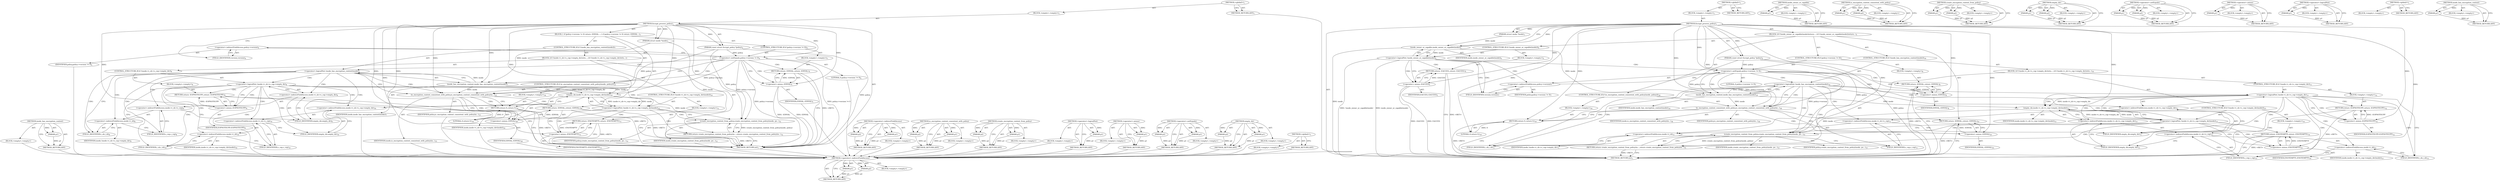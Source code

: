 digraph "inode_has_encryption_context" {
vulnerable_108 [label=<(METHOD,inode_has_encryption_context)>];
vulnerable_109 [label=<(PARAM,p1)>];
vulnerable_110 [label=<(BLOCK,&lt;empty&gt;,&lt;empty&gt;)>];
vulnerable_111 [label=<(METHOD_RETURN,ANY)>];
vulnerable_6 [label=<(METHOD,&lt;global&gt;)<SUB>1</SUB>>];
vulnerable_7 [label=<(BLOCK,&lt;empty&gt;,&lt;empty&gt;)<SUB>1</SUB>>];
vulnerable_8 [label=<(METHOD,fscrypt_process_policy)<SUB>1</SUB>>];
vulnerable_9 [label=<(PARAM,struct inode *inode)<SUB>1</SUB>>];
vulnerable_10 [label=<(PARAM,const struct fscrypt_policy *policy)<SUB>2</SUB>>];
vulnerable_11 [label=<(BLOCK,{
 	if (policy-&gt;version != 0)
 		return -EINVAL...,{
 	if (policy-&gt;version != 0)
 		return -EINVAL...)<SUB>3</SUB>>];
vulnerable_12 [label=<(CONTROL_STRUCTURE,IF,if (policy-&gt;version != 0))<SUB>4</SUB>>];
vulnerable_13 [label=<(&lt;operator&gt;.notEquals,policy-&gt;version != 0)<SUB>4</SUB>>];
vulnerable_14 [label=<(&lt;operator&gt;.indirectFieldAccess,policy-&gt;version)<SUB>4</SUB>>];
vulnerable_15 [label=<(IDENTIFIER,policy,policy-&gt;version != 0)<SUB>4</SUB>>];
vulnerable_16 [label=<(FIELD_IDENTIFIER,version,version)<SUB>4</SUB>>];
vulnerable_17 [label=<(LITERAL,0,policy-&gt;version != 0)<SUB>4</SUB>>];
vulnerable_18 [label=<(BLOCK,&lt;empty&gt;,&lt;empty&gt;)<SUB>5</SUB>>];
vulnerable_19 [label=<(RETURN,return -EINVAL;,return -EINVAL;)<SUB>5</SUB>>];
vulnerable_20 [label=<(&lt;operator&gt;.minus,-EINVAL)<SUB>5</SUB>>];
vulnerable_21 [label=<(IDENTIFIER,EINVAL,-EINVAL)<SUB>5</SUB>>];
vulnerable_22 [label=<(CONTROL_STRUCTURE,IF,if (!inode_has_encryption_context(inode)))<SUB>7</SUB>>];
vulnerable_23 [label=<(&lt;operator&gt;.logicalNot,!inode_has_encryption_context(inode))<SUB>7</SUB>>];
vulnerable_24 [label=<(inode_has_encryption_context,inode_has_encryption_context(inode))<SUB>7</SUB>>];
vulnerable_25 [label=<(IDENTIFIER,inode,inode_has_encryption_context(inode))<SUB>7</SUB>>];
vulnerable_26 [label=<(BLOCK,{
		if (!inode-&gt;i_sb-&gt;s_cop-&gt;empty_dir)
			retu...,{
		if (!inode-&gt;i_sb-&gt;s_cop-&gt;empty_dir)
			retu...)<SUB>7</SUB>>];
vulnerable_27 [label=<(CONTROL_STRUCTURE,IF,if (!inode-&gt;i_sb-&gt;s_cop-&gt;empty_dir))<SUB>8</SUB>>];
vulnerable_28 [label=<(&lt;operator&gt;.logicalNot,!inode-&gt;i_sb-&gt;s_cop-&gt;empty_dir)<SUB>8</SUB>>];
vulnerable_29 [label=<(&lt;operator&gt;.indirectFieldAccess,inode-&gt;i_sb-&gt;s_cop-&gt;empty_dir)<SUB>8</SUB>>];
vulnerable_30 [label=<(&lt;operator&gt;.indirectFieldAccess,inode-&gt;i_sb-&gt;s_cop)<SUB>8</SUB>>];
vulnerable_31 [label=<(&lt;operator&gt;.indirectFieldAccess,inode-&gt;i_sb)<SUB>8</SUB>>];
vulnerable_32 [label=<(IDENTIFIER,inode,!inode-&gt;i_sb-&gt;s_cop-&gt;empty_dir)<SUB>8</SUB>>];
vulnerable_33 [label=<(FIELD_IDENTIFIER,i_sb,i_sb)<SUB>8</SUB>>];
vulnerable_34 [label=<(FIELD_IDENTIFIER,s_cop,s_cop)<SUB>8</SUB>>];
vulnerable_35 [label=<(FIELD_IDENTIFIER,empty_dir,empty_dir)<SUB>8</SUB>>];
vulnerable_36 [label=<(BLOCK,&lt;empty&gt;,&lt;empty&gt;)<SUB>9</SUB>>];
vulnerable_37 [label=<(RETURN,return -EOPNOTSUPP;,return -EOPNOTSUPP;)<SUB>9</SUB>>];
vulnerable_38 [label=<(&lt;operator&gt;.minus,-EOPNOTSUPP)<SUB>9</SUB>>];
vulnerable_39 [label=<(IDENTIFIER,EOPNOTSUPP,-EOPNOTSUPP)<SUB>9</SUB>>];
vulnerable_40 [label=<(CONTROL_STRUCTURE,IF,if (!inode-&gt;i_sb-&gt;s_cop-&gt;empty_dir(inode)))<SUB>10</SUB>>];
vulnerable_41 [label=<(&lt;operator&gt;.logicalNot,!inode-&gt;i_sb-&gt;s_cop-&gt;empty_dir(inode))<SUB>10</SUB>>];
vulnerable_42 [label=<(empty_dir,inode-&gt;i_sb-&gt;s_cop-&gt;empty_dir(inode))<SUB>10</SUB>>];
vulnerable_43 [label=<(&lt;operator&gt;.indirectFieldAccess,inode-&gt;i_sb-&gt;s_cop-&gt;empty_dir)<SUB>10</SUB>>];
vulnerable_44 [label=<(&lt;operator&gt;.indirectFieldAccess,inode-&gt;i_sb-&gt;s_cop)<SUB>10</SUB>>];
vulnerable_45 [label=<(&lt;operator&gt;.indirectFieldAccess,inode-&gt;i_sb)<SUB>10</SUB>>];
vulnerable_46 [label=<(IDENTIFIER,inode,inode-&gt;i_sb-&gt;s_cop-&gt;empty_dir(inode))<SUB>10</SUB>>];
vulnerable_47 [label=<(FIELD_IDENTIFIER,i_sb,i_sb)<SUB>10</SUB>>];
vulnerable_48 [label=<(FIELD_IDENTIFIER,s_cop,s_cop)<SUB>10</SUB>>];
vulnerable_49 [label=<(FIELD_IDENTIFIER,empty_dir,empty_dir)<SUB>10</SUB>>];
vulnerable_50 [label=<(IDENTIFIER,inode,inode-&gt;i_sb-&gt;s_cop-&gt;empty_dir(inode))<SUB>10</SUB>>];
vulnerable_51 [label=<(BLOCK,&lt;empty&gt;,&lt;empty&gt;)<SUB>11</SUB>>];
vulnerable_52 [label=<(RETURN,return -ENOTEMPTY;,return -ENOTEMPTY;)<SUB>11</SUB>>];
vulnerable_53 [label=<(&lt;operator&gt;.minus,-ENOTEMPTY)<SUB>11</SUB>>];
vulnerable_54 [label=<(IDENTIFIER,ENOTEMPTY,-ENOTEMPTY)<SUB>11</SUB>>];
vulnerable_55 [label=<(RETURN,return create_encryption_context_from_policy(in...,return create_encryption_context_from_policy(in...)<SUB>12</SUB>>];
vulnerable_56 [label=<(create_encryption_context_from_policy,create_encryption_context_from_policy(inode, po...)<SUB>12</SUB>>];
vulnerable_57 [label=<(IDENTIFIER,inode,create_encryption_context_from_policy(inode, po...)<SUB>12</SUB>>];
vulnerable_58 [label=<(IDENTIFIER,policy,create_encryption_context_from_policy(inode, po...)<SUB>12</SUB>>];
vulnerable_59 [label=<(CONTROL_STRUCTURE,IF,if (is_encryption_context_consistent_with_policy(inode, policy)))<SUB>15</SUB>>];
vulnerable_60 [label=<(is_encryption_context_consistent_with_policy,is_encryption_context_consistent_with_policy(in...)<SUB>15</SUB>>];
vulnerable_61 [label=<(IDENTIFIER,inode,is_encryption_context_consistent_with_policy(in...)<SUB>15</SUB>>];
vulnerable_62 [label=<(IDENTIFIER,policy,is_encryption_context_consistent_with_policy(in...)<SUB>15</SUB>>];
vulnerable_63 [label=<(BLOCK,&lt;empty&gt;,&lt;empty&gt;)<SUB>16</SUB>>];
vulnerable_64 [label=<(RETURN,return 0;,return 0;)<SUB>16</SUB>>];
vulnerable_65 [label=<(LITERAL,0,return 0;)<SUB>16</SUB>>];
vulnerable_66 [label=<(RETURN,return -EINVAL;,return -EINVAL;)<SUB>20</SUB>>];
vulnerable_67 [label=<(&lt;operator&gt;.minus,-EINVAL)<SUB>20</SUB>>];
vulnerable_68 [label=<(IDENTIFIER,EINVAL,-EINVAL)<SUB>20</SUB>>];
vulnerable_69 [label=<(METHOD_RETURN,int)<SUB>1</SUB>>];
vulnerable_71 [label=<(METHOD_RETURN,ANY)<SUB>1</SUB>>];
vulnerable_95 [label=<(METHOD,&lt;operator&gt;.indirectFieldAccess)>];
vulnerable_96 [label=<(PARAM,p1)>];
vulnerable_97 [label=<(PARAM,p2)>];
vulnerable_98 [label=<(BLOCK,&lt;empty&gt;,&lt;empty&gt;)>];
vulnerable_99 [label=<(METHOD_RETURN,ANY)>];
vulnerable_122 [label=<(METHOD,is_encryption_context_consistent_with_policy)>];
vulnerable_123 [label=<(PARAM,p1)>];
vulnerable_124 [label=<(PARAM,p2)>];
vulnerable_125 [label=<(BLOCK,&lt;empty&gt;,&lt;empty&gt;)>];
vulnerable_126 [label=<(METHOD_RETURN,ANY)>];
vulnerable_117 [label=<(METHOD,create_encryption_context_from_policy)>];
vulnerable_118 [label=<(PARAM,p1)>];
vulnerable_119 [label=<(PARAM,p2)>];
vulnerable_120 [label=<(BLOCK,&lt;empty&gt;,&lt;empty&gt;)>];
vulnerable_121 [label=<(METHOD_RETURN,ANY)>];
vulnerable_104 [label=<(METHOD,&lt;operator&gt;.logicalNot)>];
vulnerable_105 [label=<(PARAM,p1)>];
vulnerable_106 [label=<(BLOCK,&lt;empty&gt;,&lt;empty&gt;)>];
vulnerable_107 [label=<(METHOD_RETURN,ANY)>];
vulnerable_100 [label=<(METHOD,&lt;operator&gt;.minus)>];
vulnerable_101 [label=<(PARAM,p1)>];
vulnerable_102 [label=<(BLOCK,&lt;empty&gt;,&lt;empty&gt;)>];
vulnerable_103 [label=<(METHOD_RETURN,ANY)>];
vulnerable_90 [label=<(METHOD,&lt;operator&gt;.notEquals)>];
vulnerable_91 [label=<(PARAM,p1)>];
vulnerable_92 [label=<(PARAM,p2)>];
vulnerable_93 [label=<(BLOCK,&lt;empty&gt;,&lt;empty&gt;)>];
vulnerable_94 [label=<(METHOD_RETURN,ANY)>];
vulnerable_84 [label=<(METHOD,&lt;global&gt;)<SUB>1</SUB>>];
vulnerable_85 [label=<(BLOCK,&lt;empty&gt;,&lt;empty&gt;)>];
vulnerable_86 [label=<(METHOD_RETURN,ANY)>];
vulnerable_112 [label=<(METHOD,empty_dir)>];
vulnerable_113 [label=<(PARAM,p1)>];
vulnerable_114 [label=<(PARAM,p2)>];
vulnerable_115 [label=<(BLOCK,&lt;empty&gt;,&lt;empty&gt;)>];
vulnerable_116 [label=<(METHOD_RETURN,ANY)>];
fixed_115 [label=<(METHOD,&lt;operator&gt;.indirectFieldAccess)>];
fixed_116 [label=<(PARAM,p1)>];
fixed_117 [label=<(PARAM,p2)>];
fixed_118 [label=<(BLOCK,&lt;empty&gt;,&lt;empty&gt;)>];
fixed_119 [label=<(METHOD_RETURN,ANY)>];
fixed_6 [label=<(METHOD,&lt;global&gt;)<SUB>1</SUB>>];
fixed_7 [label=<(BLOCK,&lt;empty&gt;,&lt;empty&gt;)<SUB>1</SUB>>];
fixed_8 [label=<(METHOD,fscrypt_process_policy)<SUB>1</SUB>>];
fixed_9 [label=<(PARAM,struct inode *inode)<SUB>1</SUB>>];
fixed_10 [label=<(PARAM,const struct fscrypt_policy *policy)<SUB>2</SUB>>];
fixed_11 [label=<(BLOCK,{
	if (!inode_owner_or_capable(inode))
		return...,{
	if (!inode_owner_or_capable(inode))
		return...)<SUB>3</SUB>>];
fixed_12 [label=<(CONTROL_STRUCTURE,IF,if (!inode_owner_or_capable(inode)))<SUB>4</SUB>>];
fixed_13 [label=<(&lt;operator&gt;.logicalNot,!inode_owner_or_capable(inode))<SUB>4</SUB>>];
fixed_14 [label=<(inode_owner_or_capable,inode_owner_or_capable(inode))<SUB>4</SUB>>];
fixed_15 [label=<(IDENTIFIER,inode,inode_owner_or_capable(inode))<SUB>4</SUB>>];
fixed_16 [label=<(BLOCK,&lt;empty&gt;,&lt;empty&gt;)<SUB>5</SUB>>];
fixed_17 [label=<(RETURN,return -EACCES;,return -EACCES;)<SUB>5</SUB>>];
fixed_18 [label=<(&lt;operator&gt;.minus,-EACCES)<SUB>5</SUB>>];
fixed_19 [label=<(IDENTIFIER,EACCES,-EACCES)<SUB>5</SUB>>];
fixed_20 [label=<(CONTROL_STRUCTURE,IF,if (policy-&gt;version != 0))<SUB>7</SUB>>];
fixed_21 [label=<(&lt;operator&gt;.notEquals,policy-&gt;version != 0)<SUB>7</SUB>>];
fixed_22 [label=<(&lt;operator&gt;.indirectFieldAccess,policy-&gt;version)<SUB>7</SUB>>];
fixed_23 [label=<(IDENTIFIER,policy,policy-&gt;version != 0)<SUB>7</SUB>>];
fixed_24 [label=<(FIELD_IDENTIFIER,version,version)<SUB>7</SUB>>];
fixed_25 [label=<(LITERAL,0,policy-&gt;version != 0)<SUB>7</SUB>>];
fixed_26 [label=<(BLOCK,&lt;empty&gt;,&lt;empty&gt;)<SUB>8</SUB>>];
fixed_27 [label=<(RETURN,return -EINVAL;,return -EINVAL;)<SUB>8</SUB>>];
fixed_28 [label=<(&lt;operator&gt;.minus,-EINVAL)<SUB>8</SUB>>];
fixed_29 [label=<(IDENTIFIER,EINVAL,-EINVAL)<SUB>8</SUB>>];
fixed_30 [label=<(CONTROL_STRUCTURE,IF,if (!inode_has_encryption_context(inode)))<SUB>10</SUB>>];
fixed_31 [label=<(&lt;operator&gt;.logicalNot,!inode_has_encryption_context(inode))<SUB>10</SUB>>];
fixed_32 [label=<(inode_has_encryption_context,inode_has_encryption_context(inode))<SUB>10</SUB>>];
fixed_33 [label=<(IDENTIFIER,inode,inode_has_encryption_context(inode))<SUB>10</SUB>>];
fixed_34 [label=<(BLOCK,{
		if (!inode-&gt;i_sb-&gt;s_cop-&gt;empty_dir)
			retu...,{
		if (!inode-&gt;i_sb-&gt;s_cop-&gt;empty_dir)
			retu...)<SUB>10</SUB>>];
fixed_35 [label=<(CONTROL_STRUCTURE,IF,if (!inode-&gt;i_sb-&gt;s_cop-&gt;empty_dir))<SUB>11</SUB>>];
fixed_36 [label=<(&lt;operator&gt;.logicalNot,!inode-&gt;i_sb-&gt;s_cop-&gt;empty_dir)<SUB>11</SUB>>];
fixed_37 [label=<(&lt;operator&gt;.indirectFieldAccess,inode-&gt;i_sb-&gt;s_cop-&gt;empty_dir)<SUB>11</SUB>>];
fixed_38 [label=<(&lt;operator&gt;.indirectFieldAccess,inode-&gt;i_sb-&gt;s_cop)<SUB>11</SUB>>];
fixed_39 [label=<(&lt;operator&gt;.indirectFieldAccess,inode-&gt;i_sb)<SUB>11</SUB>>];
fixed_40 [label=<(IDENTIFIER,inode,!inode-&gt;i_sb-&gt;s_cop-&gt;empty_dir)<SUB>11</SUB>>];
fixed_41 [label=<(FIELD_IDENTIFIER,i_sb,i_sb)<SUB>11</SUB>>];
fixed_42 [label=<(FIELD_IDENTIFIER,s_cop,s_cop)<SUB>11</SUB>>];
fixed_43 [label=<(FIELD_IDENTIFIER,empty_dir,empty_dir)<SUB>11</SUB>>];
fixed_44 [label=<(BLOCK,&lt;empty&gt;,&lt;empty&gt;)<SUB>12</SUB>>];
fixed_45 [label=<(RETURN,return -EOPNOTSUPP;,return -EOPNOTSUPP;)<SUB>12</SUB>>];
fixed_46 [label=<(&lt;operator&gt;.minus,-EOPNOTSUPP)<SUB>12</SUB>>];
fixed_47 [label=<(IDENTIFIER,EOPNOTSUPP,-EOPNOTSUPP)<SUB>12</SUB>>];
fixed_48 [label=<(CONTROL_STRUCTURE,IF,if (!inode-&gt;i_sb-&gt;s_cop-&gt;empty_dir(inode)))<SUB>13</SUB>>];
fixed_49 [label=<(&lt;operator&gt;.logicalNot,!inode-&gt;i_sb-&gt;s_cop-&gt;empty_dir(inode))<SUB>13</SUB>>];
fixed_50 [label=<(empty_dir,inode-&gt;i_sb-&gt;s_cop-&gt;empty_dir(inode))<SUB>13</SUB>>];
fixed_51 [label=<(&lt;operator&gt;.indirectFieldAccess,inode-&gt;i_sb-&gt;s_cop-&gt;empty_dir)<SUB>13</SUB>>];
fixed_52 [label=<(&lt;operator&gt;.indirectFieldAccess,inode-&gt;i_sb-&gt;s_cop)<SUB>13</SUB>>];
fixed_53 [label=<(&lt;operator&gt;.indirectFieldAccess,inode-&gt;i_sb)<SUB>13</SUB>>];
fixed_54 [label=<(IDENTIFIER,inode,inode-&gt;i_sb-&gt;s_cop-&gt;empty_dir(inode))<SUB>13</SUB>>];
fixed_55 [label=<(FIELD_IDENTIFIER,i_sb,i_sb)<SUB>13</SUB>>];
fixed_56 [label=<(FIELD_IDENTIFIER,s_cop,s_cop)<SUB>13</SUB>>];
fixed_57 [label=<(FIELD_IDENTIFIER,empty_dir,empty_dir)<SUB>13</SUB>>];
fixed_58 [label=<(IDENTIFIER,inode,inode-&gt;i_sb-&gt;s_cop-&gt;empty_dir(inode))<SUB>13</SUB>>];
fixed_59 [label=<(BLOCK,&lt;empty&gt;,&lt;empty&gt;)<SUB>14</SUB>>];
fixed_60 [label=<(RETURN,return -ENOTEMPTY;,return -ENOTEMPTY;)<SUB>14</SUB>>];
fixed_61 [label=<(&lt;operator&gt;.minus,-ENOTEMPTY)<SUB>14</SUB>>];
fixed_62 [label=<(IDENTIFIER,ENOTEMPTY,-ENOTEMPTY)<SUB>14</SUB>>];
fixed_63 [label=<(RETURN,return create_encryption_context_from_policy(in...,return create_encryption_context_from_policy(in...)<SUB>15</SUB>>];
fixed_64 [label=<(create_encryption_context_from_policy,create_encryption_context_from_policy(inode, po...)<SUB>15</SUB>>];
fixed_65 [label=<(IDENTIFIER,inode,create_encryption_context_from_policy(inode, po...)<SUB>15</SUB>>];
fixed_66 [label=<(IDENTIFIER,policy,create_encryption_context_from_policy(inode, po...)<SUB>15</SUB>>];
fixed_67 [label=<(CONTROL_STRUCTURE,IF,if (is_encryption_context_consistent_with_policy(inode, policy)))<SUB>18</SUB>>];
fixed_68 [label=<(is_encryption_context_consistent_with_policy,is_encryption_context_consistent_with_policy(in...)<SUB>18</SUB>>];
fixed_69 [label=<(IDENTIFIER,inode,is_encryption_context_consistent_with_policy(in...)<SUB>18</SUB>>];
fixed_70 [label=<(IDENTIFIER,policy,is_encryption_context_consistent_with_policy(in...)<SUB>18</SUB>>];
fixed_71 [label=<(BLOCK,&lt;empty&gt;,&lt;empty&gt;)<SUB>19</SUB>>];
fixed_72 [label=<(RETURN,return 0;,return 0;)<SUB>19</SUB>>];
fixed_73 [label=<(LITERAL,0,return 0;)<SUB>19</SUB>>];
fixed_74 [label=<(RETURN,return -EINVAL;,return -EINVAL;)<SUB>23</SUB>>];
fixed_75 [label=<(&lt;operator&gt;.minus,-EINVAL)<SUB>23</SUB>>];
fixed_76 [label=<(IDENTIFIER,EINVAL,-EINVAL)<SUB>23</SUB>>];
fixed_77 [label=<(METHOD_RETURN,int)<SUB>1</SUB>>];
fixed_79 [label=<(METHOD_RETURN,ANY)<SUB>1</SUB>>];
fixed_102 [label=<(METHOD,inode_owner_or_capable)>];
fixed_103 [label=<(PARAM,p1)>];
fixed_104 [label=<(BLOCK,&lt;empty&gt;,&lt;empty&gt;)>];
fixed_105 [label=<(METHOD_RETURN,ANY)>];
fixed_134 [label=<(METHOD,is_encryption_context_consistent_with_policy)>];
fixed_135 [label=<(PARAM,p1)>];
fixed_136 [label=<(PARAM,p2)>];
fixed_137 [label=<(BLOCK,&lt;empty&gt;,&lt;empty&gt;)>];
fixed_138 [label=<(METHOD_RETURN,ANY)>];
fixed_129 [label=<(METHOD,create_encryption_context_from_policy)>];
fixed_130 [label=<(PARAM,p1)>];
fixed_131 [label=<(PARAM,p2)>];
fixed_132 [label=<(BLOCK,&lt;empty&gt;,&lt;empty&gt;)>];
fixed_133 [label=<(METHOD_RETURN,ANY)>];
fixed_124 [label=<(METHOD,empty_dir)>];
fixed_125 [label=<(PARAM,p1)>];
fixed_126 [label=<(PARAM,p2)>];
fixed_127 [label=<(BLOCK,&lt;empty&gt;,&lt;empty&gt;)>];
fixed_128 [label=<(METHOD_RETURN,ANY)>];
fixed_110 [label=<(METHOD,&lt;operator&gt;.notEquals)>];
fixed_111 [label=<(PARAM,p1)>];
fixed_112 [label=<(PARAM,p2)>];
fixed_113 [label=<(BLOCK,&lt;empty&gt;,&lt;empty&gt;)>];
fixed_114 [label=<(METHOD_RETURN,ANY)>];
fixed_106 [label=<(METHOD,&lt;operator&gt;.minus)>];
fixed_107 [label=<(PARAM,p1)>];
fixed_108 [label=<(BLOCK,&lt;empty&gt;,&lt;empty&gt;)>];
fixed_109 [label=<(METHOD_RETURN,ANY)>];
fixed_98 [label=<(METHOD,&lt;operator&gt;.logicalNot)>];
fixed_99 [label=<(PARAM,p1)>];
fixed_100 [label=<(BLOCK,&lt;empty&gt;,&lt;empty&gt;)>];
fixed_101 [label=<(METHOD_RETURN,ANY)>];
fixed_92 [label=<(METHOD,&lt;global&gt;)<SUB>1</SUB>>];
fixed_93 [label=<(BLOCK,&lt;empty&gt;,&lt;empty&gt;)>];
fixed_94 [label=<(METHOD_RETURN,ANY)>];
fixed_120 [label=<(METHOD,inode_has_encryption_context)>];
fixed_121 [label=<(PARAM,p1)>];
fixed_122 [label=<(BLOCK,&lt;empty&gt;,&lt;empty&gt;)>];
fixed_123 [label=<(METHOD_RETURN,ANY)>];
vulnerable_108 -> vulnerable_109  [key=0, label="AST: "];
vulnerable_108 -> vulnerable_109  [key=1, label="DDG: "];
vulnerable_108 -> vulnerable_110  [key=0, label="AST: "];
vulnerable_108 -> vulnerable_111  [key=0, label="AST: "];
vulnerable_108 -> vulnerable_111  [key=1, label="CFG: "];
vulnerable_109 -> vulnerable_111  [key=0, label="DDG: p1"];
vulnerable_110 -> fixed_115  [key=0];
vulnerable_111 -> fixed_115  [key=0];
vulnerable_6 -> vulnerable_7  [key=0, label="AST: "];
vulnerable_6 -> vulnerable_71  [key=0, label="AST: "];
vulnerable_6 -> vulnerable_71  [key=1, label="CFG: "];
vulnerable_7 -> vulnerable_8  [key=0, label="AST: "];
vulnerable_8 -> vulnerable_9  [key=0, label="AST: "];
vulnerable_8 -> vulnerable_9  [key=1, label="DDG: "];
vulnerable_8 -> vulnerable_10  [key=0, label="AST: "];
vulnerable_8 -> vulnerable_10  [key=1, label="DDG: "];
vulnerable_8 -> vulnerable_11  [key=0, label="AST: "];
vulnerable_8 -> vulnerable_69  [key=0, label="AST: "];
vulnerable_8 -> vulnerable_16  [key=0, label="CFG: "];
vulnerable_8 -> vulnerable_13  [key=0, label="DDG: "];
vulnerable_8 -> vulnerable_60  [key=0, label="DDG: "];
vulnerable_8 -> vulnerable_64  [key=0, label="DDG: "];
vulnerable_8 -> vulnerable_67  [key=0, label="DDG: "];
vulnerable_8 -> vulnerable_24  [key=0, label="DDG: "];
vulnerable_8 -> vulnerable_65  [key=0, label="DDG: "];
vulnerable_8 -> vulnerable_20  [key=0, label="DDG: "];
vulnerable_8 -> vulnerable_56  [key=0, label="DDG: "];
vulnerable_8 -> vulnerable_42  [key=0, label="DDG: "];
vulnerable_8 -> vulnerable_38  [key=0, label="DDG: "];
vulnerable_8 -> vulnerable_53  [key=0, label="DDG: "];
vulnerable_9 -> vulnerable_69  [key=0, label="DDG: inode"];
vulnerable_9 -> vulnerable_24  [key=0, label="DDG: inode"];
vulnerable_10 -> vulnerable_69  [key=0, label="DDG: policy"];
vulnerable_10 -> vulnerable_13  [key=0, label="DDG: policy"];
vulnerable_10 -> vulnerable_60  [key=0, label="DDG: policy"];
vulnerable_10 -> vulnerable_56  [key=0, label="DDG: policy"];
vulnerable_11 -> vulnerable_12  [key=0, label="AST: "];
vulnerable_11 -> vulnerable_22  [key=0, label="AST: "];
vulnerable_11 -> vulnerable_59  [key=0, label="AST: "];
vulnerable_11 -> vulnerable_66  [key=0, label="AST: "];
vulnerable_12 -> vulnerable_13  [key=0, label="AST: "];
vulnerable_12 -> vulnerable_18  [key=0, label="AST: "];
vulnerable_13 -> vulnerable_14  [key=0, label="AST: "];
vulnerable_13 -> vulnerable_17  [key=0, label="AST: "];
vulnerable_13 -> vulnerable_20  [key=0, label="CFG: "];
vulnerable_13 -> vulnerable_20  [key=1, label="CDG: "];
vulnerable_13 -> vulnerable_24  [key=0, label="CFG: "];
vulnerable_13 -> vulnerable_24  [key=1, label="CDG: "];
vulnerable_13 -> vulnerable_69  [key=0, label="DDG: policy-&gt;version"];
vulnerable_13 -> vulnerable_69  [key=1, label="DDG: policy-&gt;version != 0"];
vulnerable_13 -> vulnerable_60  [key=0, label="DDG: policy-&gt;version"];
vulnerable_13 -> vulnerable_56  [key=0, label="DDG: policy-&gt;version"];
vulnerable_13 -> vulnerable_23  [key=0, label="CDG: "];
vulnerable_13 -> vulnerable_19  [key=0, label="CDG: "];
vulnerable_14 -> vulnerable_15  [key=0, label="AST: "];
vulnerable_14 -> vulnerable_16  [key=0, label="AST: "];
vulnerable_14 -> vulnerable_13  [key=0, label="CFG: "];
vulnerable_15 -> fixed_115  [key=0];
vulnerable_16 -> vulnerable_14  [key=0, label="CFG: "];
vulnerable_17 -> fixed_115  [key=0];
vulnerable_18 -> vulnerable_19  [key=0, label="AST: "];
vulnerable_19 -> vulnerable_20  [key=0, label="AST: "];
vulnerable_19 -> vulnerable_69  [key=0, label="CFG: "];
vulnerable_19 -> vulnerable_69  [key=1, label="DDG: &lt;RET&gt;"];
vulnerable_20 -> vulnerable_21  [key=0, label="AST: "];
vulnerable_20 -> vulnerable_19  [key=0, label="CFG: "];
vulnerable_20 -> vulnerable_19  [key=1, label="DDG: -EINVAL"];
vulnerable_20 -> vulnerable_69  [key=0, label="DDG: EINVAL"];
vulnerable_20 -> vulnerable_69  [key=1, label="DDG: -EINVAL"];
vulnerable_21 -> fixed_115  [key=0];
vulnerable_22 -> vulnerable_23  [key=0, label="AST: "];
vulnerable_22 -> vulnerable_26  [key=0, label="AST: "];
vulnerable_23 -> vulnerable_24  [key=0, label="AST: "];
vulnerable_23 -> vulnerable_33  [key=0, label="CFG: "];
vulnerable_23 -> vulnerable_33  [key=1, label="CDG: "];
vulnerable_23 -> vulnerable_60  [key=0, label="CFG: "];
vulnerable_23 -> vulnerable_60  [key=1, label="CDG: "];
vulnerable_23 -> vulnerable_30  [key=0, label="CDG: "];
vulnerable_23 -> vulnerable_34  [key=0, label="CDG: "];
vulnerable_23 -> vulnerable_28  [key=0, label="CDG: "];
vulnerable_23 -> vulnerable_29  [key=0, label="CDG: "];
vulnerable_23 -> vulnerable_35  [key=0, label="CDG: "];
vulnerable_23 -> vulnerable_31  [key=0, label="CDG: "];
vulnerable_24 -> vulnerable_25  [key=0, label="AST: "];
vulnerable_24 -> vulnerable_23  [key=0, label="CFG: "];
vulnerable_24 -> vulnerable_23  [key=1, label="DDG: inode"];
vulnerable_24 -> vulnerable_60  [key=0, label="DDG: inode"];
vulnerable_24 -> vulnerable_42  [key=0, label="DDG: inode"];
vulnerable_25 -> fixed_115  [key=0];
vulnerable_26 -> vulnerable_27  [key=0, label="AST: "];
vulnerable_26 -> vulnerable_40  [key=0, label="AST: "];
vulnerable_26 -> vulnerable_55  [key=0, label="AST: "];
vulnerable_27 -> vulnerable_28  [key=0, label="AST: "];
vulnerable_27 -> vulnerable_36  [key=0, label="AST: "];
vulnerable_28 -> vulnerable_29  [key=0, label="AST: "];
vulnerable_28 -> vulnerable_38  [key=0, label="CFG: "];
vulnerable_28 -> vulnerable_38  [key=1, label="CDG: "];
vulnerable_28 -> vulnerable_47  [key=0, label="CFG: "];
vulnerable_28 -> vulnerable_47  [key=1, label="CDG: "];
vulnerable_28 -> vulnerable_42  [key=0, label="DDG: inode-&gt;i_sb-&gt;s_cop-&gt;empty_dir"];
vulnerable_28 -> vulnerable_42  [key=1, label="CDG: "];
vulnerable_28 -> vulnerable_48  [key=0, label="CDG: "];
vulnerable_28 -> vulnerable_49  [key=0, label="CDG: "];
vulnerable_28 -> vulnerable_37  [key=0, label="CDG: "];
vulnerable_28 -> vulnerable_41  [key=0, label="CDG: "];
vulnerable_28 -> vulnerable_45  [key=0, label="CDG: "];
vulnerable_28 -> vulnerable_44  [key=0, label="CDG: "];
vulnerable_28 -> vulnerable_43  [key=0, label="CDG: "];
vulnerable_29 -> vulnerable_30  [key=0, label="AST: "];
vulnerable_29 -> vulnerable_35  [key=0, label="AST: "];
vulnerable_29 -> vulnerable_28  [key=0, label="CFG: "];
vulnerable_30 -> vulnerable_31  [key=0, label="AST: "];
vulnerable_30 -> vulnerable_34  [key=0, label="AST: "];
vulnerable_30 -> vulnerable_35  [key=0, label="CFG: "];
vulnerable_31 -> vulnerable_32  [key=0, label="AST: "];
vulnerable_31 -> vulnerable_33  [key=0, label="AST: "];
vulnerable_31 -> vulnerable_34  [key=0, label="CFG: "];
vulnerable_32 -> fixed_115  [key=0];
vulnerable_33 -> vulnerable_31  [key=0, label="CFG: "];
vulnerable_34 -> vulnerable_30  [key=0, label="CFG: "];
vulnerable_35 -> vulnerable_29  [key=0, label="CFG: "];
vulnerable_36 -> vulnerable_37  [key=0, label="AST: "];
vulnerable_37 -> vulnerable_38  [key=0, label="AST: "];
vulnerable_37 -> vulnerable_69  [key=0, label="CFG: "];
vulnerable_37 -> vulnerable_69  [key=1, label="DDG: &lt;RET&gt;"];
vulnerable_38 -> vulnerable_39  [key=0, label="AST: "];
vulnerable_38 -> vulnerable_37  [key=0, label="CFG: "];
vulnerable_38 -> vulnerable_37  [key=1, label="DDG: -EOPNOTSUPP"];
vulnerable_39 -> fixed_115  [key=0];
vulnerable_40 -> vulnerable_41  [key=0, label="AST: "];
vulnerable_40 -> vulnerable_51  [key=0, label="AST: "];
vulnerable_41 -> vulnerable_42  [key=0, label="AST: "];
vulnerable_41 -> vulnerable_53  [key=0, label="CFG: "];
vulnerable_41 -> vulnerable_53  [key=1, label="CDG: "];
vulnerable_41 -> vulnerable_56  [key=0, label="CFG: "];
vulnerable_41 -> vulnerable_56  [key=1, label="CDG: "];
vulnerable_41 -> vulnerable_52  [key=0, label="CDG: "];
vulnerable_41 -> vulnerable_55  [key=0, label="CDG: "];
vulnerable_42 -> vulnerable_43  [key=0, label="AST: "];
vulnerable_42 -> vulnerable_50  [key=0, label="AST: "];
vulnerable_42 -> vulnerable_41  [key=0, label="CFG: "];
vulnerable_42 -> vulnerable_41  [key=1, label="DDG: inode-&gt;i_sb-&gt;s_cop-&gt;empty_dir"];
vulnerable_42 -> vulnerable_41  [key=2, label="DDG: inode"];
vulnerable_42 -> vulnerable_56  [key=0, label="DDG: inode"];
vulnerable_43 -> vulnerable_44  [key=0, label="AST: "];
vulnerable_43 -> vulnerable_49  [key=0, label="AST: "];
vulnerable_43 -> vulnerable_42  [key=0, label="CFG: "];
vulnerable_44 -> vulnerable_45  [key=0, label="AST: "];
vulnerable_44 -> vulnerable_48  [key=0, label="AST: "];
vulnerable_44 -> vulnerable_49  [key=0, label="CFG: "];
vulnerable_45 -> vulnerable_46  [key=0, label="AST: "];
vulnerable_45 -> vulnerable_47  [key=0, label="AST: "];
vulnerable_45 -> vulnerable_48  [key=0, label="CFG: "];
vulnerable_46 -> fixed_115  [key=0];
vulnerable_47 -> vulnerable_45  [key=0, label="CFG: "];
vulnerable_48 -> vulnerable_44  [key=0, label="CFG: "];
vulnerable_49 -> vulnerable_43  [key=0, label="CFG: "];
vulnerable_50 -> fixed_115  [key=0];
vulnerable_51 -> vulnerable_52  [key=0, label="AST: "];
vulnerable_52 -> vulnerable_53  [key=0, label="AST: "];
vulnerable_52 -> vulnerable_69  [key=0, label="CFG: "];
vulnerable_52 -> vulnerable_69  [key=1, label="DDG: &lt;RET&gt;"];
vulnerable_53 -> vulnerable_54  [key=0, label="AST: "];
vulnerable_53 -> vulnerable_52  [key=0, label="CFG: "];
vulnerable_53 -> vulnerable_52  [key=1, label="DDG: -ENOTEMPTY"];
vulnerable_54 -> fixed_115  [key=0];
vulnerable_55 -> vulnerable_56  [key=0, label="AST: "];
vulnerable_55 -> vulnerable_69  [key=0, label="CFG: "];
vulnerable_55 -> vulnerable_69  [key=1, label="DDG: &lt;RET&gt;"];
vulnerable_56 -> vulnerable_57  [key=0, label="AST: "];
vulnerable_56 -> vulnerable_58  [key=0, label="AST: "];
vulnerable_56 -> vulnerable_55  [key=0, label="CFG: "];
vulnerable_56 -> vulnerable_55  [key=1, label="DDG: create_encryption_context_from_policy(inode, policy)"];
vulnerable_57 -> fixed_115  [key=0];
vulnerable_58 -> fixed_115  [key=0];
vulnerable_59 -> vulnerable_60  [key=0, label="AST: "];
vulnerable_59 -> vulnerable_63  [key=0, label="AST: "];
vulnerable_60 -> vulnerable_61  [key=0, label="AST: "];
vulnerable_60 -> vulnerable_62  [key=0, label="AST: "];
vulnerable_60 -> vulnerable_64  [key=0, label="CFG: "];
vulnerable_60 -> vulnerable_64  [key=1, label="CDG: "];
vulnerable_60 -> vulnerable_67  [key=0, label="CFG: "];
vulnerable_60 -> vulnerable_67  [key=1, label="CDG: "];
vulnerable_60 -> vulnerable_66  [key=0, label="CDG: "];
vulnerable_61 -> fixed_115  [key=0];
vulnerable_62 -> fixed_115  [key=0];
vulnerable_63 -> vulnerable_64  [key=0, label="AST: "];
vulnerable_64 -> vulnerable_65  [key=0, label="AST: "];
vulnerable_64 -> vulnerable_69  [key=0, label="CFG: "];
vulnerable_64 -> vulnerable_69  [key=1, label="DDG: &lt;RET&gt;"];
vulnerable_65 -> vulnerable_64  [key=0, label="DDG: 0"];
vulnerable_66 -> vulnerable_67  [key=0, label="AST: "];
vulnerable_66 -> vulnerable_69  [key=0, label="CFG: "];
vulnerable_66 -> vulnerable_69  [key=1, label="DDG: &lt;RET&gt;"];
vulnerable_67 -> vulnerable_68  [key=0, label="AST: "];
vulnerable_67 -> vulnerable_66  [key=0, label="CFG: "];
vulnerable_67 -> vulnerable_66  [key=1, label="DDG: -EINVAL"];
vulnerable_68 -> fixed_115  [key=0];
vulnerable_69 -> fixed_115  [key=0];
vulnerable_71 -> fixed_115  [key=0];
vulnerable_95 -> vulnerable_96  [key=0, label="AST: "];
vulnerable_95 -> vulnerable_96  [key=1, label="DDG: "];
vulnerable_95 -> vulnerable_98  [key=0, label="AST: "];
vulnerable_95 -> vulnerable_97  [key=0, label="AST: "];
vulnerable_95 -> vulnerable_97  [key=1, label="DDG: "];
vulnerable_95 -> vulnerable_99  [key=0, label="AST: "];
vulnerable_95 -> vulnerable_99  [key=1, label="CFG: "];
vulnerable_96 -> vulnerable_99  [key=0, label="DDG: p1"];
vulnerable_97 -> vulnerable_99  [key=0, label="DDG: p2"];
vulnerable_98 -> fixed_115  [key=0];
vulnerable_99 -> fixed_115  [key=0];
vulnerable_122 -> vulnerable_123  [key=0, label="AST: "];
vulnerable_122 -> vulnerable_123  [key=1, label="DDG: "];
vulnerable_122 -> vulnerable_125  [key=0, label="AST: "];
vulnerable_122 -> vulnerable_124  [key=0, label="AST: "];
vulnerable_122 -> vulnerable_124  [key=1, label="DDG: "];
vulnerable_122 -> vulnerable_126  [key=0, label="AST: "];
vulnerable_122 -> vulnerable_126  [key=1, label="CFG: "];
vulnerable_123 -> vulnerable_126  [key=0, label="DDG: p1"];
vulnerable_124 -> vulnerable_126  [key=0, label="DDG: p2"];
vulnerable_125 -> fixed_115  [key=0];
vulnerable_126 -> fixed_115  [key=0];
vulnerable_117 -> vulnerable_118  [key=0, label="AST: "];
vulnerable_117 -> vulnerable_118  [key=1, label="DDG: "];
vulnerable_117 -> vulnerable_120  [key=0, label="AST: "];
vulnerable_117 -> vulnerable_119  [key=0, label="AST: "];
vulnerable_117 -> vulnerable_119  [key=1, label="DDG: "];
vulnerable_117 -> vulnerable_121  [key=0, label="AST: "];
vulnerable_117 -> vulnerable_121  [key=1, label="CFG: "];
vulnerable_118 -> vulnerable_121  [key=0, label="DDG: p1"];
vulnerable_119 -> vulnerable_121  [key=0, label="DDG: p2"];
vulnerable_120 -> fixed_115  [key=0];
vulnerable_121 -> fixed_115  [key=0];
vulnerable_104 -> vulnerable_105  [key=0, label="AST: "];
vulnerable_104 -> vulnerable_105  [key=1, label="DDG: "];
vulnerable_104 -> vulnerable_106  [key=0, label="AST: "];
vulnerable_104 -> vulnerable_107  [key=0, label="AST: "];
vulnerable_104 -> vulnerable_107  [key=1, label="CFG: "];
vulnerable_105 -> vulnerable_107  [key=0, label="DDG: p1"];
vulnerable_106 -> fixed_115  [key=0];
vulnerable_107 -> fixed_115  [key=0];
vulnerable_100 -> vulnerable_101  [key=0, label="AST: "];
vulnerable_100 -> vulnerable_101  [key=1, label="DDG: "];
vulnerable_100 -> vulnerable_102  [key=0, label="AST: "];
vulnerable_100 -> vulnerable_103  [key=0, label="AST: "];
vulnerable_100 -> vulnerable_103  [key=1, label="CFG: "];
vulnerable_101 -> vulnerable_103  [key=0, label="DDG: p1"];
vulnerable_102 -> fixed_115  [key=0];
vulnerable_103 -> fixed_115  [key=0];
vulnerable_90 -> vulnerable_91  [key=0, label="AST: "];
vulnerable_90 -> vulnerable_91  [key=1, label="DDG: "];
vulnerable_90 -> vulnerable_93  [key=0, label="AST: "];
vulnerable_90 -> vulnerable_92  [key=0, label="AST: "];
vulnerable_90 -> vulnerable_92  [key=1, label="DDG: "];
vulnerable_90 -> vulnerable_94  [key=0, label="AST: "];
vulnerable_90 -> vulnerable_94  [key=1, label="CFG: "];
vulnerable_91 -> vulnerable_94  [key=0, label="DDG: p1"];
vulnerable_92 -> vulnerable_94  [key=0, label="DDG: p2"];
vulnerable_93 -> fixed_115  [key=0];
vulnerable_94 -> fixed_115  [key=0];
vulnerable_84 -> vulnerable_85  [key=0, label="AST: "];
vulnerable_84 -> vulnerable_86  [key=0, label="AST: "];
vulnerable_84 -> vulnerable_86  [key=1, label="CFG: "];
vulnerable_85 -> fixed_115  [key=0];
vulnerable_86 -> fixed_115  [key=0];
vulnerable_112 -> vulnerable_113  [key=0, label="AST: "];
vulnerable_112 -> vulnerable_113  [key=1, label="DDG: "];
vulnerable_112 -> vulnerable_115  [key=0, label="AST: "];
vulnerable_112 -> vulnerable_114  [key=0, label="AST: "];
vulnerable_112 -> vulnerable_114  [key=1, label="DDG: "];
vulnerable_112 -> vulnerable_116  [key=0, label="AST: "];
vulnerable_112 -> vulnerable_116  [key=1, label="CFG: "];
vulnerable_113 -> vulnerable_116  [key=0, label="DDG: p1"];
vulnerable_114 -> vulnerable_116  [key=0, label="DDG: p2"];
vulnerable_115 -> fixed_115  [key=0];
vulnerable_116 -> fixed_115  [key=0];
fixed_115 -> fixed_116  [key=0, label="AST: "];
fixed_115 -> fixed_116  [key=1, label="DDG: "];
fixed_115 -> fixed_118  [key=0, label="AST: "];
fixed_115 -> fixed_117  [key=0, label="AST: "];
fixed_115 -> fixed_117  [key=1, label="DDG: "];
fixed_115 -> fixed_119  [key=0, label="AST: "];
fixed_115 -> fixed_119  [key=1, label="CFG: "];
fixed_116 -> fixed_119  [key=0, label="DDG: p1"];
fixed_117 -> fixed_119  [key=0, label="DDG: p2"];
fixed_6 -> fixed_7  [key=0, label="AST: "];
fixed_6 -> fixed_79  [key=0, label="AST: "];
fixed_6 -> fixed_79  [key=1, label="CFG: "];
fixed_7 -> fixed_8  [key=0, label="AST: "];
fixed_8 -> fixed_9  [key=0, label="AST: "];
fixed_8 -> fixed_9  [key=1, label="DDG: "];
fixed_8 -> fixed_10  [key=0, label="AST: "];
fixed_8 -> fixed_10  [key=1, label="DDG: "];
fixed_8 -> fixed_11  [key=0, label="AST: "];
fixed_8 -> fixed_77  [key=0, label="AST: "];
fixed_8 -> fixed_14  [key=0, label="CFG: "];
fixed_8 -> fixed_14  [key=1, label="DDG: "];
fixed_8 -> fixed_21  [key=0, label="DDG: "];
fixed_8 -> fixed_68  [key=0, label="DDG: "];
fixed_8 -> fixed_72  [key=0, label="DDG: "];
fixed_8 -> fixed_75  [key=0, label="DDG: "];
fixed_8 -> fixed_32  [key=0, label="DDG: "];
fixed_8 -> fixed_73  [key=0, label="DDG: "];
fixed_8 -> fixed_18  [key=0, label="DDG: "];
fixed_8 -> fixed_28  [key=0, label="DDG: "];
fixed_8 -> fixed_64  [key=0, label="DDG: "];
fixed_8 -> fixed_50  [key=0, label="DDG: "];
fixed_8 -> fixed_46  [key=0, label="DDG: "];
fixed_8 -> fixed_61  [key=0, label="DDG: "];
fixed_9 -> fixed_14  [key=0, label="DDG: inode"];
fixed_10 -> fixed_77  [key=0, label="DDG: policy"];
fixed_10 -> fixed_21  [key=0, label="DDG: policy"];
fixed_10 -> fixed_68  [key=0, label="DDG: policy"];
fixed_10 -> fixed_64  [key=0, label="DDG: policy"];
fixed_11 -> fixed_12  [key=0, label="AST: "];
fixed_11 -> fixed_20  [key=0, label="AST: "];
fixed_11 -> fixed_30  [key=0, label="AST: "];
fixed_11 -> fixed_67  [key=0, label="AST: "];
fixed_11 -> fixed_74  [key=0, label="AST: "];
fixed_12 -> fixed_13  [key=0, label="AST: "];
fixed_12 -> fixed_16  [key=0, label="AST: "];
fixed_13 -> fixed_14  [key=0, label="AST: "];
fixed_13 -> fixed_18  [key=0, label="CFG: "];
fixed_13 -> fixed_18  [key=1, label="CDG: "];
fixed_13 -> fixed_24  [key=0, label="CFG: "];
fixed_13 -> fixed_24  [key=1, label="CDG: "];
fixed_13 -> fixed_77  [key=0, label="DDG: inode_owner_or_capable(inode)"];
fixed_13 -> fixed_77  [key=1, label="DDG: !inode_owner_or_capable(inode)"];
fixed_13 -> fixed_17  [key=0, label="CDG: "];
fixed_13 -> fixed_21  [key=0, label="CDG: "];
fixed_13 -> fixed_22  [key=0, label="CDG: "];
fixed_14 -> fixed_15  [key=0, label="AST: "];
fixed_14 -> fixed_13  [key=0, label="CFG: "];
fixed_14 -> fixed_13  [key=1, label="DDG: inode"];
fixed_14 -> fixed_77  [key=0, label="DDG: inode"];
fixed_14 -> fixed_32  [key=0, label="DDG: inode"];
fixed_16 -> fixed_17  [key=0, label="AST: "];
fixed_17 -> fixed_18  [key=0, label="AST: "];
fixed_17 -> fixed_77  [key=0, label="CFG: "];
fixed_17 -> fixed_77  [key=1, label="DDG: &lt;RET&gt;"];
fixed_18 -> fixed_19  [key=0, label="AST: "];
fixed_18 -> fixed_17  [key=0, label="CFG: "];
fixed_18 -> fixed_17  [key=1, label="DDG: -EACCES"];
fixed_18 -> fixed_77  [key=0, label="DDG: EACCES"];
fixed_18 -> fixed_77  [key=1, label="DDG: -EACCES"];
fixed_20 -> fixed_21  [key=0, label="AST: "];
fixed_20 -> fixed_26  [key=0, label="AST: "];
fixed_21 -> fixed_22  [key=0, label="AST: "];
fixed_21 -> fixed_25  [key=0, label="AST: "];
fixed_21 -> fixed_28  [key=0, label="CFG: "];
fixed_21 -> fixed_28  [key=1, label="CDG: "];
fixed_21 -> fixed_32  [key=0, label="CFG: "];
fixed_21 -> fixed_32  [key=1, label="CDG: "];
fixed_21 -> fixed_68  [key=0, label="DDG: policy-&gt;version"];
fixed_21 -> fixed_64  [key=0, label="DDG: policy-&gt;version"];
fixed_21 -> fixed_27  [key=0, label="CDG: "];
fixed_21 -> fixed_31  [key=0, label="CDG: "];
fixed_22 -> fixed_23  [key=0, label="AST: "];
fixed_22 -> fixed_24  [key=0, label="AST: "];
fixed_22 -> fixed_21  [key=0, label="CFG: "];
fixed_24 -> fixed_22  [key=0, label="CFG: "];
fixed_26 -> fixed_27  [key=0, label="AST: "];
fixed_27 -> fixed_28  [key=0, label="AST: "];
fixed_27 -> fixed_77  [key=0, label="CFG: "];
fixed_27 -> fixed_77  [key=1, label="DDG: &lt;RET&gt;"];
fixed_28 -> fixed_29  [key=0, label="AST: "];
fixed_28 -> fixed_27  [key=0, label="CFG: "];
fixed_28 -> fixed_27  [key=1, label="DDG: -EINVAL"];
fixed_30 -> fixed_31  [key=0, label="AST: "];
fixed_30 -> fixed_34  [key=0, label="AST: "];
fixed_31 -> fixed_32  [key=0, label="AST: "];
fixed_31 -> fixed_41  [key=0, label="CFG: "];
fixed_31 -> fixed_41  [key=1, label="CDG: "];
fixed_31 -> fixed_68  [key=0, label="CFG: "];
fixed_31 -> fixed_68  [key=1, label="CDG: "];
fixed_31 -> fixed_42  [key=0, label="CDG: "];
fixed_31 -> fixed_37  [key=0, label="CDG: "];
fixed_31 -> fixed_38  [key=0, label="CDG: "];
fixed_31 -> fixed_43  [key=0, label="CDG: "];
fixed_31 -> fixed_36  [key=0, label="CDG: "];
fixed_31 -> fixed_39  [key=0, label="CDG: "];
fixed_32 -> fixed_33  [key=0, label="AST: "];
fixed_32 -> fixed_31  [key=0, label="CFG: "];
fixed_32 -> fixed_31  [key=1, label="DDG: inode"];
fixed_32 -> fixed_68  [key=0, label="DDG: inode"];
fixed_32 -> fixed_50  [key=0, label="DDG: inode"];
fixed_34 -> fixed_35  [key=0, label="AST: "];
fixed_34 -> fixed_48  [key=0, label="AST: "];
fixed_34 -> fixed_63  [key=0, label="AST: "];
fixed_35 -> fixed_36  [key=0, label="AST: "];
fixed_35 -> fixed_44  [key=0, label="AST: "];
fixed_36 -> fixed_37  [key=0, label="AST: "];
fixed_36 -> fixed_46  [key=0, label="CFG: "];
fixed_36 -> fixed_46  [key=1, label="CDG: "];
fixed_36 -> fixed_55  [key=0, label="CFG: "];
fixed_36 -> fixed_55  [key=1, label="CDG: "];
fixed_36 -> fixed_50  [key=0, label="DDG: inode-&gt;i_sb-&gt;s_cop-&gt;empty_dir"];
fixed_36 -> fixed_50  [key=1, label="CDG: "];
fixed_36 -> fixed_49  [key=0, label="CDG: "];
fixed_36 -> fixed_51  [key=0, label="CDG: "];
fixed_36 -> fixed_57  [key=0, label="CDG: "];
fixed_36 -> fixed_52  [key=0, label="CDG: "];
fixed_36 -> fixed_56  [key=0, label="CDG: "];
fixed_36 -> fixed_45  [key=0, label="CDG: "];
fixed_36 -> fixed_53  [key=0, label="CDG: "];
fixed_37 -> fixed_38  [key=0, label="AST: "];
fixed_37 -> fixed_43  [key=0, label="AST: "];
fixed_37 -> fixed_36  [key=0, label="CFG: "];
fixed_38 -> fixed_39  [key=0, label="AST: "];
fixed_38 -> fixed_42  [key=0, label="AST: "];
fixed_38 -> fixed_43  [key=0, label="CFG: "];
fixed_39 -> fixed_40  [key=0, label="AST: "];
fixed_39 -> fixed_41  [key=0, label="AST: "];
fixed_39 -> fixed_42  [key=0, label="CFG: "];
fixed_41 -> fixed_39  [key=0, label="CFG: "];
fixed_42 -> fixed_38  [key=0, label="CFG: "];
fixed_43 -> fixed_37  [key=0, label="CFG: "];
fixed_44 -> fixed_45  [key=0, label="AST: "];
fixed_45 -> fixed_46  [key=0, label="AST: "];
fixed_45 -> fixed_77  [key=0, label="CFG: "];
fixed_45 -> fixed_77  [key=1, label="DDG: &lt;RET&gt;"];
fixed_46 -> fixed_47  [key=0, label="AST: "];
fixed_46 -> fixed_45  [key=0, label="CFG: "];
fixed_46 -> fixed_45  [key=1, label="DDG: -EOPNOTSUPP"];
fixed_48 -> fixed_49  [key=0, label="AST: "];
fixed_48 -> fixed_59  [key=0, label="AST: "];
fixed_49 -> fixed_50  [key=0, label="AST: "];
fixed_49 -> fixed_61  [key=0, label="CFG: "];
fixed_49 -> fixed_61  [key=1, label="CDG: "];
fixed_49 -> fixed_64  [key=0, label="CFG: "];
fixed_49 -> fixed_64  [key=1, label="CDG: "];
fixed_49 -> fixed_60  [key=0, label="CDG: "];
fixed_49 -> fixed_63  [key=0, label="CDG: "];
fixed_50 -> fixed_51  [key=0, label="AST: "];
fixed_50 -> fixed_58  [key=0, label="AST: "];
fixed_50 -> fixed_49  [key=0, label="CFG: "];
fixed_50 -> fixed_49  [key=1, label="DDG: inode-&gt;i_sb-&gt;s_cop-&gt;empty_dir"];
fixed_50 -> fixed_49  [key=2, label="DDG: inode"];
fixed_50 -> fixed_64  [key=0, label="DDG: inode"];
fixed_51 -> fixed_52  [key=0, label="AST: "];
fixed_51 -> fixed_57  [key=0, label="AST: "];
fixed_51 -> fixed_50  [key=0, label="CFG: "];
fixed_52 -> fixed_53  [key=0, label="AST: "];
fixed_52 -> fixed_56  [key=0, label="AST: "];
fixed_52 -> fixed_57  [key=0, label="CFG: "];
fixed_53 -> fixed_54  [key=0, label="AST: "];
fixed_53 -> fixed_55  [key=0, label="AST: "];
fixed_53 -> fixed_56  [key=0, label="CFG: "];
fixed_55 -> fixed_53  [key=0, label="CFG: "];
fixed_56 -> fixed_52  [key=0, label="CFG: "];
fixed_57 -> fixed_51  [key=0, label="CFG: "];
fixed_59 -> fixed_60  [key=0, label="AST: "];
fixed_60 -> fixed_61  [key=0, label="AST: "];
fixed_60 -> fixed_77  [key=0, label="CFG: "];
fixed_60 -> fixed_77  [key=1, label="DDG: &lt;RET&gt;"];
fixed_61 -> fixed_62  [key=0, label="AST: "];
fixed_61 -> fixed_60  [key=0, label="CFG: "];
fixed_61 -> fixed_60  [key=1, label="DDG: -ENOTEMPTY"];
fixed_63 -> fixed_64  [key=0, label="AST: "];
fixed_63 -> fixed_77  [key=0, label="CFG: "];
fixed_63 -> fixed_77  [key=1, label="DDG: &lt;RET&gt;"];
fixed_64 -> fixed_65  [key=0, label="AST: "];
fixed_64 -> fixed_66  [key=0, label="AST: "];
fixed_64 -> fixed_63  [key=0, label="CFG: "];
fixed_64 -> fixed_63  [key=1, label="DDG: create_encryption_context_from_policy(inode, policy)"];
fixed_67 -> fixed_68  [key=0, label="AST: "];
fixed_67 -> fixed_71  [key=0, label="AST: "];
fixed_68 -> fixed_69  [key=0, label="AST: "];
fixed_68 -> fixed_70  [key=0, label="AST: "];
fixed_68 -> fixed_72  [key=0, label="CFG: "];
fixed_68 -> fixed_72  [key=1, label="CDG: "];
fixed_68 -> fixed_75  [key=0, label="CFG: "];
fixed_68 -> fixed_75  [key=1, label="CDG: "];
fixed_68 -> fixed_74  [key=0, label="CDG: "];
fixed_71 -> fixed_72  [key=0, label="AST: "];
fixed_72 -> fixed_73  [key=0, label="AST: "];
fixed_72 -> fixed_77  [key=0, label="CFG: "];
fixed_72 -> fixed_77  [key=1, label="DDG: &lt;RET&gt;"];
fixed_73 -> fixed_72  [key=0, label="DDG: 0"];
fixed_74 -> fixed_75  [key=0, label="AST: "];
fixed_74 -> fixed_77  [key=0, label="CFG: "];
fixed_74 -> fixed_77  [key=1, label="DDG: &lt;RET&gt;"];
fixed_75 -> fixed_76  [key=0, label="AST: "];
fixed_75 -> fixed_74  [key=0, label="CFG: "];
fixed_75 -> fixed_74  [key=1, label="DDG: -EINVAL"];
fixed_102 -> fixed_103  [key=0, label="AST: "];
fixed_102 -> fixed_103  [key=1, label="DDG: "];
fixed_102 -> fixed_104  [key=0, label="AST: "];
fixed_102 -> fixed_105  [key=0, label="AST: "];
fixed_102 -> fixed_105  [key=1, label="CFG: "];
fixed_103 -> fixed_105  [key=0, label="DDG: p1"];
fixed_134 -> fixed_135  [key=0, label="AST: "];
fixed_134 -> fixed_135  [key=1, label="DDG: "];
fixed_134 -> fixed_137  [key=0, label="AST: "];
fixed_134 -> fixed_136  [key=0, label="AST: "];
fixed_134 -> fixed_136  [key=1, label="DDG: "];
fixed_134 -> fixed_138  [key=0, label="AST: "];
fixed_134 -> fixed_138  [key=1, label="CFG: "];
fixed_135 -> fixed_138  [key=0, label="DDG: p1"];
fixed_136 -> fixed_138  [key=0, label="DDG: p2"];
fixed_129 -> fixed_130  [key=0, label="AST: "];
fixed_129 -> fixed_130  [key=1, label="DDG: "];
fixed_129 -> fixed_132  [key=0, label="AST: "];
fixed_129 -> fixed_131  [key=0, label="AST: "];
fixed_129 -> fixed_131  [key=1, label="DDG: "];
fixed_129 -> fixed_133  [key=0, label="AST: "];
fixed_129 -> fixed_133  [key=1, label="CFG: "];
fixed_130 -> fixed_133  [key=0, label="DDG: p1"];
fixed_131 -> fixed_133  [key=0, label="DDG: p2"];
fixed_124 -> fixed_125  [key=0, label="AST: "];
fixed_124 -> fixed_125  [key=1, label="DDG: "];
fixed_124 -> fixed_127  [key=0, label="AST: "];
fixed_124 -> fixed_126  [key=0, label="AST: "];
fixed_124 -> fixed_126  [key=1, label="DDG: "];
fixed_124 -> fixed_128  [key=0, label="AST: "];
fixed_124 -> fixed_128  [key=1, label="CFG: "];
fixed_125 -> fixed_128  [key=0, label="DDG: p1"];
fixed_126 -> fixed_128  [key=0, label="DDG: p2"];
fixed_110 -> fixed_111  [key=0, label="AST: "];
fixed_110 -> fixed_111  [key=1, label="DDG: "];
fixed_110 -> fixed_113  [key=0, label="AST: "];
fixed_110 -> fixed_112  [key=0, label="AST: "];
fixed_110 -> fixed_112  [key=1, label="DDG: "];
fixed_110 -> fixed_114  [key=0, label="AST: "];
fixed_110 -> fixed_114  [key=1, label="CFG: "];
fixed_111 -> fixed_114  [key=0, label="DDG: p1"];
fixed_112 -> fixed_114  [key=0, label="DDG: p2"];
fixed_106 -> fixed_107  [key=0, label="AST: "];
fixed_106 -> fixed_107  [key=1, label="DDG: "];
fixed_106 -> fixed_108  [key=0, label="AST: "];
fixed_106 -> fixed_109  [key=0, label="AST: "];
fixed_106 -> fixed_109  [key=1, label="CFG: "];
fixed_107 -> fixed_109  [key=0, label="DDG: p1"];
fixed_98 -> fixed_99  [key=0, label="AST: "];
fixed_98 -> fixed_99  [key=1, label="DDG: "];
fixed_98 -> fixed_100  [key=0, label="AST: "];
fixed_98 -> fixed_101  [key=0, label="AST: "];
fixed_98 -> fixed_101  [key=1, label="CFG: "];
fixed_99 -> fixed_101  [key=0, label="DDG: p1"];
fixed_92 -> fixed_93  [key=0, label="AST: "];
fixed_92 -> fixed_94  [key=0, label="AST: "];
fixed_92 -> fixed_94  [key=1, label="CFG: "];
fixed_120 -> fixed_121  [key=0, label="AST: "];
fixed_120 -> fixed_121  [key=1, label="DDG: "];
fixed_120 -> fixed_122  [key=0, label="AST: "];
fixed_120 -> fixed_123  [key=0, label="AST: "];
fixed_120 -> fixed_123  [key=1, label="CFG: "];
fixed_121 -> fixed_123  [key=0, label="DDG: p1"];
}
